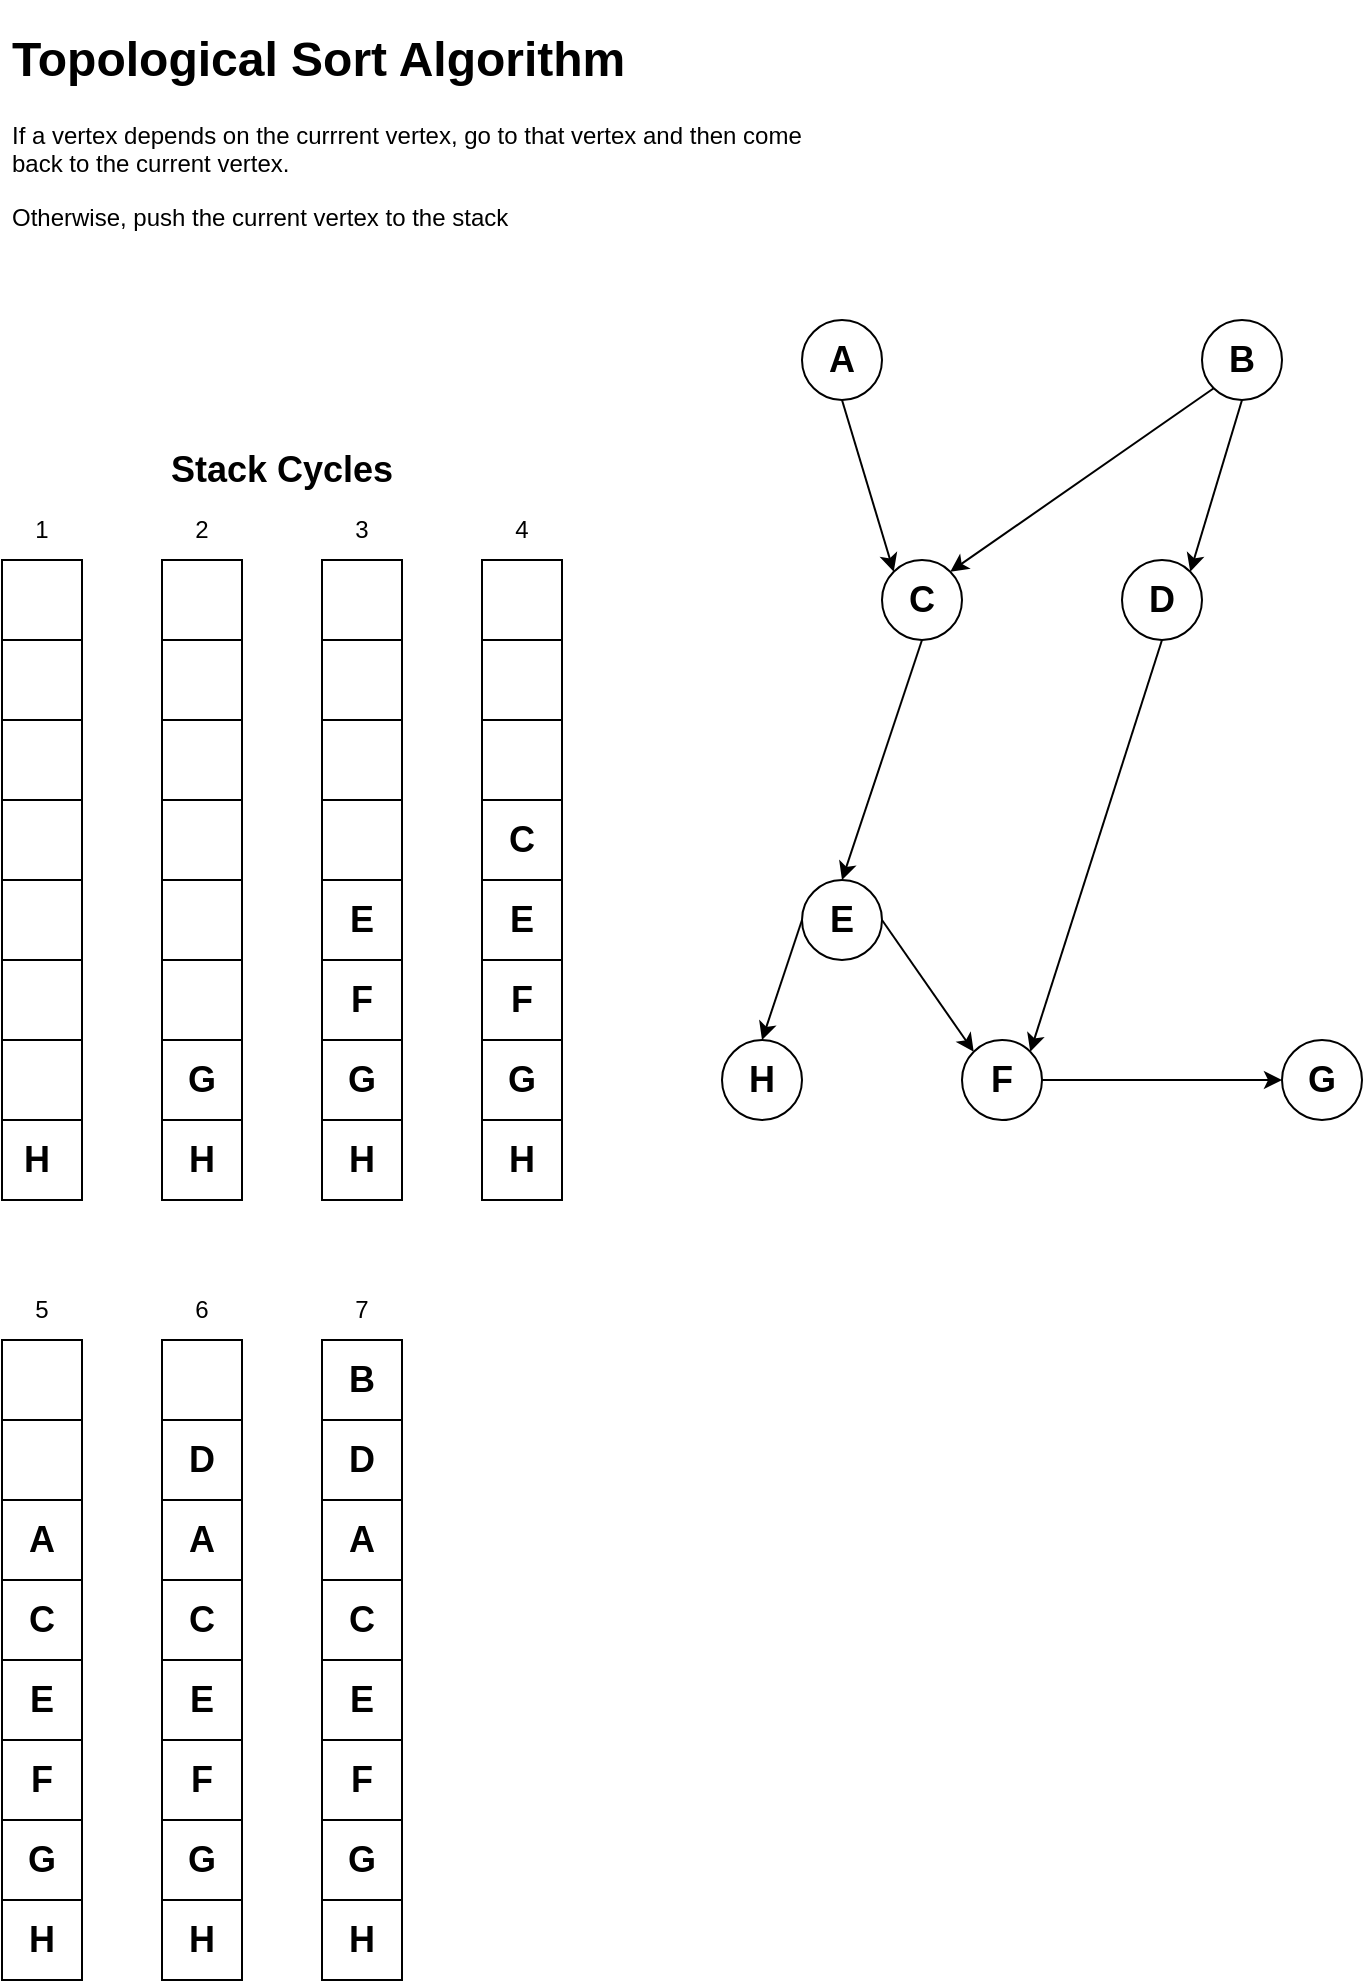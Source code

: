 <mxfile version="22.1.18" type="device">
  <diagram name="Page-1" id="7TTD3cpKinKYoJwU7Lcs">
    <mxGraphModel dx="1034" dy="1099" grid="1" gridSize="10" guides="1" tooltips="1" connect="1" arrows="1" fold="1" page="1" pageScale="1" pageWidth="850" pageHeight="1100" math="0" shadow="0">
      <root>
        <mxCell id="0" />
        <mxCell id="1" parent="0" />
        <mxCell id="F35jx74PrOIdeF3ReqpK-1" value="&lt;h1&gt;Topological Sort Algorithm&lt;/h1&gt;&lt;p&gt;If a vertex depends on the currrent vertex, go to that vertex and then come back to the current vertex.&lt;/p&gt;&lt;p&gt;Otherwise, push the current vertex to the stack&lt;/p&gt;" style="text;html=1;strokeColor=none;fillColor=none;spacing=5;spacingTop=-20;whiteSpace=wrap;overflow=hidden;rounded=0;" parent="1" vertex="1">
          <mxGeometry x="40" y="50" width="410" height="120" as="geometry" />
        </mxCell>
        <mxCell id="F35jx74PrOIdeF3ReqpK-14" style="rounded=0;orthogonalLoop=1;jettySize=auto;html=1;exitX=0.5;exitY=1;exitDx=0;exitDy=0;entryX=1;entryY=0;entryDx=0;entryDy=0;" parent="1" source="F35jx74PrOIdeF3ReqpK-2" target="F35jx74PrOIdeF3ReqpK-11" edge="1">
          <mxGeometry relative="1" as="geometry" />
        </mxCell>
        <mxCell id="F35jx74PrOIdeF3ReqpK-15" style="rounded=0;orthogonalLoop=1;jettySize=auto;html=1;exitX=0;exitY=1;exitDx=0;exitDy=0;entryX=1;entryY=0;entryDx=0;entryDy=0;" parent="1" source="F35jx74PrOIdeF3ReqpK-2" target="F35jx74PrOIdeF3ReqpK-5" edge="1">
          <mxGeometry relative="1" as="geometry" />
        </mxCell>
        <mxCell id="F35jx74PrOIdeF3ReqpK-2" value="&lt;font style=&quot;font-size: 18px;&quot;&gt;&lt;b&gt;B&lt;/b&gt;&lt;/font&gt;" style="ellipse;whiteSpace=wrap;html=1;aspect=fixed;" parent="1" vertex="1">
          <mxGeometry x="640" y="200" width="40" height="40" as="geometry" />
        </mxCell>
        <mxCell id="F35jx74PrOIdeF3ReqpK-16" style="rounded=0;orthogonalLoop=1;jettySize=auto;html=1;exitX=0.5;exitY=1;exitDx=0;exitDy=0;entryX=0.5;entryY=0;entryDx=0;entryDy=0;" parent="1" source="F35jx74PrOIdeF3ReqpK-5" target="F35jx74PrOIdeF3ReqpK-10" edge="1">
          <mxGeometry relative="1" as="geometry" />
        </mxCell>
        <mxCell id="F35jx74PrOIdeF3ReqpK-5" value="&lt;font style=&quot;font-size: 18px;&quot;&gt;&lt;b&gt;C&lt;/b&gt;&lt;/font&gt;" style="ellipse;whiteSpace=wrap;html=1;aspect=fixed;" parent="1" vertex="1">
          <mxGeometry x="480" y="320" width="40" height="40" as="geometry" />
        </mxCell>
        <mxCell id="F35jx74PrOIdeF3ReqpK-6" value="&lt;font style=&quot;font-size: 18px;&quot;&gt;&lt;b&gt;H&lt;/b&gt;&lt;/font&gt;" style="ellipse;whiteSpace=wrap;html=1;aspect=fixed;" parent="1" vertex="1">
          <mxGeometry x="400" y="560" width="40" height="40" as="geometry" />
        </mxCell>
        <mxCell id="F35jx74PrOIdeF3ReqpK-8" value="&lt;font style=&quot;font-size: 18px;&quot;&gt;&lt;b&gt;G&lt;/b&gt;&lt;/font&gt;" style="ellipse;whiteSpace=wrap;html=1;aspect=fixed;" parent="1" vertex="1">
          <mxGeometry x="680" y="560" width="40" height="40" as="geometry" />
        </mxCell>
        <mxCell id="F35jx74PrOIdeF3ReqpK-13" style="rounded=0;orthogonalLoop=1;jettySize=auto;html=1;exitX=0.5;exitY=1;exitDx=0;exitDy=0;entryX=0;entryY=0;entryDx=0;entryDy=0;" parent="1" source="F35jx74PrOIdeF3ReqpK-9" target="F35jx74PrOIdeF3ReqpK-5" edge="1">
          <mxGeometry relative="1" as="geometry" />
        </mxCell>
        <mxCell id="F35jx74PrOIdeF3ReqpK-9" value="&lt;font style=&quot;font-size: 18px;&quot;&gt;&lt;b&gt;A&lt;/b&gt;&lt;/font&gt;" style="ellipse;whiteSpace=wrap;html=1;aspect=fixed;" parent="1" vertex="1">
          <mxGeometry x="440" y="200" width="40" height="40" as="geometry" />
        </mxCell>
        <mxCell id="F35jx74PrOIdeF3ReqpK-21" style="rounded=0;orthogonalLoop=1;jettySize=auto;html=1;exitX=1;exitY=0.5;exitDx=0;exitDy=0;entryX=0;entryY=0;entryDx=0;entryDy=0;" parent="1" source="F35jx74PrOIdeF3ReqpK-10" target="F35jx74PrOIdeF3ReqpK-12" edge="1">
          <mxGeometry relative="1" as="geometry" />
        </mxCell>
        <mxCell id="F35jx74PrOIdeF3ReqpK-23" style="rounded=0;orthogonalLoop=1;jettySize=auto;html=1;exitX=0;exitY=0.5;exitDx=0;exitDy=0;entryX=0.5;entryY=0;entryDx=0;entryDy=0;" parent="1" source="F35jx74PrOIdeF3ReqpK-10" target="F35jx74PrOIdeF3ReqpK-6" edge="1">
          <mxGeometry relative="1" as="geometry" />
        </mxCell>
        <mxCell id="F35jx74PrOIdeF3ReqpK-10" value="&lt;font style=&quot;font-size: 18px;&quot;&gt;&lt;b&gt;E&lt;/b&gt;&lt;/font&gt;" style="ellipse;whiteSpace=wrap;html=1;aspect=fixed;" parent="1" vertex="1">
          <mxGeometry x="440" y="480" width="40" height="40" as="geometry" />
        </mxCell>
        <mxCell id="F35jx74PrOIdeF3ReqpK-19" style="rounded=0;orthogonalLoop=1;jettySize=auto;html=1;exitX=0.5;exitY=1;exitDx=0;exitDy=0;entryX=1;entryY=0;entryDx=0;entryDy=0;" parent="1" source="F35jx74PrOIdeF3ReqpK-11" target="F35jx74PrOIdeF3ReqpK-12" edge="1">
          <mxGeometry relative="1" as="geometry" />
        </mxCell>
        <mxCell id="F35jx74PrOIdeF3ReqpK-11" value="&lt;font style=&quot;font-size: 18px;&quot;&gt;&lt;b&gt;D&lt;/b&gt;&lt;/font&gt;" style="ellipse;whiteSpace=wrap;html=1;aspect=fixed;" parent="1" vertex="1">
          <mxGeometry x="600" y="320" width="40" height="40" as="geometry" />
        </mxCell>
        <mxCell id="F35jx74PrOIdeF3ReqpK-20" style="rounded=0;orthogonalLoop=1;jettySize=auto;html=1;exitX=1;exitY=0.5;exitDx=0;exitDy=0;entryX=0;entryY=0.5;entryDx=0;entryDy=0;" parent="1" source="F35jx74PrOIdeF3ReqpK-12" target="F35jx74PrOIdeF3ReqpK-8" edge="1">
          <mxGeometry relative="1" as="geometry" />
        </mxCell>
        <mxCell id="F35jx74PrOIdeF3ReqpK-12" value="&lt;font style=&quot;font-size: 18px;&quot;&gt;&lt;b&gt;F&lt;/b&gt;&lt;/font&gt;" style="ellipse;whiteSpace=wrap;html=1;aspect=fixed;" parent="1" vertex="1">
          <mxGeometry x="520" y="560" width="40" height="40" as="geometry" />
        </mxCell>
        <mxCell id="F35jx74PrOIdeF3ReqpK-26" value="&lt;span style=&quot;font-size: 18px;&quot;&gt;&lt;b&gt;&amp;nbsp;&lt;/b&gt;&lt;/span&gt;" style="whiteSpace=wrap;html=1;aspect=fixed;" parent="1" vertex="1">
          <mxGeometry x="40" y="320" width="40" height="40" as="geometry" />
        </mxCell>
        <mxCell id="F35jx74PrOIdeF3ReqpK-27" value="&lt;span style=&quot;font-size: 18px;&quot;&gt;&lt;b&gt;&amp;nbsp;&lt;/b&gt;&lt;/span&gt;" style="whiteSpace=wrap;html=1;aspect=fixed;" parent="1" vertex="1">
          <mxGeometry x="40" y="360" width="40" height="40" as="geometry" />
        </mxCell>
        <mxCell id="F35jx74PrOIdeF3ReqpK-28" value="&lt;span style=&quot;font-size: 18px;&quot;&gt;&lt;b&gt;&amp;nbsp;&lt;/b&gt;&lt;/span&gt;" style="whiteSpace=wrap;html=1;aspect=fixed;" parent="1" vertex="1">
          <mxGeometry x="40" y="400" width="40" height="40" as="geometry" />
        </mxCell>
        <mxCell id="F35jx74PrOIdeF3ReqpK-29" value="&lt;span style=&quot;font-size: 18px;&quot;&gt;&lt;b&gt;&amp;nbsp;&lt;/b&gt;&lt;/span&gt;" style="whiteSpace=wrap;html=1;aspect=fixed;" parent="1" vertex="1">
          <mxGeometry x="40" y="440" width="40" height="40" as="geometry" />
        </mxCell>
        <mxCell id="F35jx74PrOIdeF3ReqpK-30" value="&lt;span style=&quot;font-size: 18px;&quot;&gt;&lt;b&gt;&amp;nbsp;&lt;/b&gt;&lt;/span&gt;" style="whiteSpace=wrap;html=1;aspect=fixed;" parent="1" vertex="1">
          <mxGeometry x="40" y="480" width="40" height="40" as="geometry" />
        </mxCell>
        <mxCell id="F35jx74PrOIdeF3ReqpK-31" value="&lt;span style=&quot;font-size: 18px;&quot;&gt;&lt;b&gt;&amp;nbsp;&lt;/b&gt;&lt;/span&gt;" style="whiteSpace=wrap;html=1;aspect=fixed;" parent="1" vertex="1">
          <mxGeometry x="40" y="520" width="40" height="40" as="geometry" />
        </mxCell>
        <mxCell id="F35jx74PrOIdeF3ReqpK-32" value="&lt;span style=&quot;font-size: 18px;&quot;&gt;&lt;b&gt;&amp;nbsp;&lt;/b&gt;&lt;/span&gt;" style="whiteSpace=wrap;html=1;aspect=fixed;" parent="1" vertex="1">
          <mxGeometry x="40" y="560" width="40" height="40" as="geometry" />
        </mxCell>
        <mxCell id="F35jx74PrOIdeF3ReqpK-33" value="&lt;span style=&quot;font-size: 18px;&quot;&gt;&lt;b&gt;H&amp;nbsp;&lt;/b&gt;&lt;/span&gt;" style="whiteSpace=wrap;html=1;aspect=fixed;" parent="1" vertex="1">
          <mxGeometry x="40" y="600" width="40" height="40" as="geometry" />
        </mxCell>
        <mxCell id="F35jx74PrOIdeF3ReqpK-36" value="&lt;span style=&quot;font-size: 18px;&quot;&gt;&lt;b&gt;&amp;nbsp;&lt;/b&gt;&lt;/span&gt;" style="whiteSpace=wrap;html=1;aspect=fixed;" parent="1" vertex="1">
          <mxGeometry x="120" y="320" width="40" height="40" as="geometry" />
        </mxCell>
        <mxCell id="F35jx74PrOIdeF3ReqpK-37" value="&lt;span style=&quot;font-size: 18px;&quot;&gt;&lt;b&gt;&amp;nbsp;&lt;/b&gt;&lt;/span&gt;" style="whiteSpace=wrap;html=1;aspect=fixed;" parent="1" vertex="1">
          <mxGeometry x="120" y="360" width="40" height="40" as="geometry" />
        </mxCell>
        <mxCell id="F35jx74PrOIdeF3ReqpK-38" value="&lt;span style=&quot;font-size: 18px;&quot;&gt;&lt;b&gt;&amp;nbsp;&lt;/b&gt;&lt;/span&gt;" style="whiteSpace=wrap;html=1;aspect=fixed;" parent="1" vertex="1">
          <mxGeometry x="120" y="400" width="40" height="40" as="geometry" />
        </mxCell>
        <mxCell id="F35jx74PrOIdeF3ReqpK-39" value="&lt;span style=&quot;font-size: 18px;&quot;&gt;&lt;b&gt;&amp;nbsp;&lt;/b&gt;&lt;/span&gt;" style="whiteSpace=wrap;html=1;aspect=fixed;" parent="1" vertex="1">
          <mxGeometry x="120" y="440" width="40" height="40" as="geometry" />
        </mxCell>
        <mxCell id="F35jx74PrOIdeF3ReqpK-40" value="&lt;span style=&quot;font-size: 18px;&quot;&gt;&lt;b&gt;&amp;nbsp;&lt;/b&gt;&lt;/span&gt;" style="whiteSpace=wrap;html=1;aspect=fixed;" parent="1" vertex="1">
          <mxGeometry x="120" y="480" width="40" height="40" as="geometry" />
        </mxCell>
        <mxCell id="F35jx74PrOIdeF3ReqpK-41" value="&lt;span style=&quot;font-size: 18px;&quot;&gt;&lt;b&gt;&amp;nbsp;&lt;/b&gt;&lt;/span&gt;" style="whiteSpace=wrap;html=1;aspect=fixed;" parent="1" vertex="1">
          <mxGeometry x="120" y="520" width="40" height="40" as="geometry" />
        </mxCell>
        <mxCell id="F35jx74PrOIdeF3ReqpK-42" value="&lt;span style=&quot;font-size: 18px;&quot;&gt;&lt;b&gt;G&lt;/b&gt;&lt;/span&gt;" style="whiteSpace=wrap;html=1;aspect=fixed;" parent="1" vertex="1">
          <mxGeometry x="120" y="560" width="40" height="40" as="geometry" />
        </mxCell>
        <mxCell id="F35jx74PrOIdeF3ReqpK-43" value="&lt;span style=&quot;font-size: 18px;&quot;&gt;&lt;b&gt;H&lt;/b&gt;&lt;/span&gt;" style="whiteSpace=wrap;html=1;aspect=fixed;" parent="1" vertex="1">
          <mxGeometry x="120" y="600" width="40" height="40" as="geometry" />
        </mxCell>
        <mxCell id="F35jx74PrOIdeF3ReqpK-46" value="&lt;span style=&quot;font-size: 18px;&quot;&gt;&lt;b&gt;&amp;nbsp;&lt;/b&gt;&lt;/span&gt;" style="whiteSpace=wrap;html=1;aspect=fixed;" parent="1" vertex="1">
          <mxGeometry x="200" y="320" width="40" height="40" as="geometry" />
        </mxCell>
        <mxCell id="F35jx74PrOIdeF3ReqpK-47" value="&lt;span style=&quot;font-size: 18px;&quot;&gt;&lt;b&gt;&amp;nbsp;&lt;/b&gt;&lt;/span&gt;" style="whiteSpace=wrap;html=1;aspect=fixed;" parent="1" vertex="1">
          <mxGeometry x="200" y="360" width="40" height="40" as="geometry" />
        </mxCell>
        <mxCell id="F35jx74PrOIdeF3ReqpK-48" value="&lt;span style=&quot;font-size: 18px;&quot;&gt;&lt;b&gt;&amp;nbsp;&lt;/b&gt;&lt;/span&gt;" style="whiteSpace=wrap;html=1;aspect=fixed;" parent="1" vertex="1">
          <mxGeometry x="200" y="400" width="40" height="40" as="geometry" />
        </mxCell>
        <mxCell id="F35jx74PrOIdeF3ReqpK-49" value="&lt;span style=&quot;font-size: 18px;&quot;&gt;&lt;b&gt;&amp;nbsp;&lt;/b&gt;&lt;/span&gt;" style="whiteSpace=wrap;html=1;aspect=fixed;" parent="1" vertex="1">
          <mxGeometry x="200" y="440" width="40" height="40" as="geometry" />
        </mxCell>
        <mxCell id="F35jx74PrOIdeF3ReqpK-50" value="&lt;span style=&quot;font-size: 18px;&quot;&gt;&lt;b&gt;E&lt;/b&gt;&lt;/span&gt;" style="whiteSpace=wrap;html=1;aspect=fixed;" parent="1" vertex="1">
          <mxGeometry x="200" y="480" width="40" height="40" as="geometry" />
        </mxCell>
        <mxCell id="F35jx74PrOIdeF3ReqpK-51" value="&lt;span style=&quot;font-size: 18px;&quot;&gt;&lt;b&gt;F&lt;/b&gt;&lt;/span&gt;" style="whiteSpace=wrap;html=1;aspect=fixed;" parent="1" vertex="1">
          <mxGeometry x="200" y="520" width="40" height="40" as="geometry" />
        </mxCell>
        <mxCell id="F35jx74PrOIdeF3ReqpK-52" value="&lt;span style=&quot;font-size: 18px;&quot;&gt;&lt;b&gt;G&lt;/b&gt;&lt;/span&gt;" style="whiteSpace=wrap;html=1;aspect=fixed;" parent="1" vertex="1">
          <mxGeometry x="200" y="560" width="40" height="40" as="geometry" />
        </mxCell>
        <mxCell id="F35jx74PrOIdeF3ReqpK-53" value="&lt;span style=&quot;font-size: 18px;&quot;&gt;&lt;b&gt;H&lt;/b&gt;&lt;/span&gt;" style="whiteSpace=wrap;html=1;aspect=fixed;" parent="1" vertex="1">
          <mxGeometry x="200" y="600" width="40" height="40" as="geometry" />
        </mxCell>
        <mxCell id="F35jx74PrOIdeF3ReqpK-56" value="&lt;span style=&quot;font-size: 18px;&quot;&gt;&lt;b&gt;&amp;nbsp;&lt;/b&gt;&lt;/span&gt;" style="whiteSpace=wrap;html=1;aspect=fixed;" parent="1" vertex="1">
          <mxGeometry x="280" y="320" width="40" height="40" as="geometry" />
        </mxCell>
        <mxCell id="F35jx74PrOIdeF3ReqpK-57" value="&lt;span style=&quot;font-size: 18px;&quot;&gt;&lt;b&gt;&amp;nbsp;&lt;/b&gt;&lt;/span&gt;" style="whiteSpace=wrap;html=1;aspect=fixed;" parent="1" vertex="1">
          <mxGeometry x="280" y="360" width="40" height="40" as="geometry" />
        </mxCell>
        <mxCell id="F35jx74PrOIdeF3ReqpK-58" value="&lt;span style=&quot;font-size: 18px;&quot;&gt;&lt;b&gt;&amp;nbsp;&lt;/b&gt;&lt;/span&gt;" style="whiteSpace=wrap;html=1;aspect=fixed;" parent="1" vertex="1">
          <mxGeometry x="280" y="400" width="40" height="40" as="geometry" />
        </mxCell>
        <mxCell id="F35jx74PrOIdeF3ReqpK-59" value="&lt;span style=&quot;font-size: 18px;&quot;&gt;&lt;b&gt;C&lt;/b&gt;&lt;/span&gt;" style="whiteSpace=wrap;html=1;aspect=fixed;" parent="1" vertex="1">
          <mxGeometry x="280" y="440" width="40" height="40" as="geometry" />
        </mxCell>
        <mxCell id="F35jx74PrOIdeF3ReqpK-60" value="&lt;span style=&quot;font-size: 18px;&quot;&gt;&lt;b&gt;E&lt;/b&gt;&lt;/span&gt;" style="whiteSpace=wrap;html=1;aspect=fixed;" parent="1" vertex="1">
          <mxGeometry x="280" y="480" width="40" height="40" as="geometry" />
        </mxCell>
        <mxCell id="F35jx74PrOIdeF3ReqpK-61" value="&lt;span style=&quot;font-size: 18px;&quot;&gt;&lt;b&gt;F&lt;/b&gt;&lt;/span&gt;" style="whiteSpace=wrap;html=1;aspect=fixed;" parent="1" vertex="1">
          <mxGeometry x="280" y="520" width="40" height="40" as="geometry" />
        </mxCell>
        <mxCell id="F35jx74PrOIdeF3ReqpK-62" value="&lt;span style=&quot;font-size: 18px;&quot;&gt;&lt;b&gt;G&lt;/b&gt;&lt;/span&gt;" style="whiteSpace=wrap;html=1;aspect=fixed;" parent="1" vertex="1">
          <mxGeometry x="280" y="560" width="40" height="40" as="geometry" />
        </mxCell>
        <mxCell id="F35jx74PrOIdeF3ReqpK-63" value="&lt;span style=&quot;font-size: 18px;&quot;&gt;&lt;b&gt;H&lt;/b&gt;&lt;/span&gt;" style="whiteSpace=wrap;html=1;aspect=fixed;" parent="1" vertex="1">
          <mxGeometry x="280" y="600" width="40" height="40" as="geometry" />
        </mxCell>
        <mxCell id="F35jx74PrOIdeF3ReqpK-66" value="&lt;span style=&quot;font-size: 18px;&quot;&gt;&lt;b&gt;B&lt;/b&gt;&lt;/span&gt;" style="whiteSpace=wrap;html=1;aspect=fixed;" parent="1" vertex="1">
          <mxGeometry x="200" y="710" width="40" height="40" as="geometry" />
        </mxCell>
        <mxCell id="F35jx74PrOIdeF3ReqpK-67" value="&lt;span style=&quot;font-size: 18px;&quot;&gt;&lt;b&gt;D&lt;/b&gt;&lt;/span&gt;" style="whiteSpace=wrap;html=1;aspect=fixed;" parent="1" vertex="1">
          <mxGeometry x="200" y="750" width="40" height="40" as="geometry" />
        </mxCell>
        <mxCell id="F35jx74PrOIdeF3ReqpK-68" value="&lt;span style=&quot;font-size: 18px;&quot;&gt;&lt;b&gt;A&lt;/b&gt;&lt;/span&gt;" style="whiteSpace=wrap;html=1;aspect=fixed;" parent="1" vertex="1">
          <mxGeometry x="200" y="790" width="40" height="40" as="geometry" />
        </mxCell>
        <mxCell id="F35jx74PrOIdeF3ReqpK-69" value="&lt;span style=&quot;font-size: 18px;&quot;&gt;&lt;b&gt;C&lt;/b&gt;&lt;/span&gt;" style="whiteSpace=wrap;html=1;aspect=fixed;" parent="1" vertex="1">
          <mxGeometry x="200" y="830" width="40" height="40" as="geometry" />
        </mxCell>
        <mxCell id="F35jx74PrOIdeF3ReqpK-70" value="&lt;span style=&quot;font-size: 18px;&quot;&gt;&lt;b&gt;E&lt;/b&gt;&lt;/span&gt;" style="whiteSpace=wrap;html=1;aspect=fixed;" parent="1" vertex="1">
          <mxGeometry x="200" y="870" width="40" height="40" as="geometry" />
        </mxCell>
        <mxCell id="F35jx74PrOIdeF3ReqpK-71" value="&lt;span style=&quot;font-size: 18px;&quot;&gt;&lt;b&gt;F&lt;/b&gt;&lt;/span&gt;" style="whiteSpace=wrap;html=1;aspect=fixed;" parent="1" vertex="1">
          <mxGeometry x="200" y="910" width="40" height="40" as="geometry" />
        </mxCell>
        <mxCell id="F35jx74PrOIdeF3ReqpK-72" value="&lt;span style=&quot;font-size: 18px;&quot;&gt;&lt;b&gt;G&lt;/b&gt;&lt;/span&gt;" style="whiteSpace=wrap;html=1;aspect=fixed;" parent="1" vertex="1">
          <mxGeometry x="200" y="950" width="40" height="40" as="geometry" />
        </mxCell>
        <mxCell id="F35jx74PrOIdeF3ReqpK-73" value="&lt;span style=&quot;font-size: 18px;&quot;&gt;&lt;b&gt;H&lt;/b&gt;&lt;/span&gt;" style="whiteSpace=wrap;html=1;aspect=fixed;" parent="1" vertex="1">
          <mxGeometry x="200" y="990" width="40" height="40" as="geometry" />
        </mxCell>
        <mxCell id="F35jx74PrOIdeF3ReqpK-76" value="&lt;span style=&quot;font-size: 18px;&quot;&gt;&lt;b&gt;&amp;nbsp;&lt;/b&gt;&lt;/span&gt;" style="whiteSpace=wrap;html=1;aspect=fixed;" parent="1" vertex="1">
          <mxGeometry x="120" y="710" width="40" height="40" as="geometry" />
        </mxCell>
        <mxCell id="F35jx74PrOIdeF3ReqpK-77" value="&lt;span style=&quot;font-size: 18px;&quot;&gt;&lt;b&gt;D&lt;/b&gt;&lt;/span&gt;" style="whiteSpace=wrap;html=1;aspect=fixed;" parent="1" vertex="1">
          <mxGeometry x="120" y="750" width="40" height="40" as="geometry" />
        </mxCell>
        <mxCell id="F35jx74PrOIdeF3ReqpK-78" value="&lt;span style=&quot;font-size: 18px;&quot;&gt;&lt;b&gt;A&lt;/b&gt;&lt;/span&gt;" style="whiteSpace=wrap;html=1;aspect=fixed;" parent="1" vertex="1">
          <mxGeometry x="120" y="790" width="40" height="40" as="geometry" />
        </mxCell>
        <mxCell id="F35jx74PrOIdeF3ReqpK-79" value="&lt;span style=&quot;font-size: 18px;&quot;&gt;&lt;b&gt;C&lt;/b&gt;&lt;/span&gt;" style="whiteSpace=wrap;html=1;aspect=fixed;" parent="1" vertex="1">
          <mxGeometry x="120" y="830" width="40" height="40" as="geometry" />
        </mxCell>
        <mxCell id="F35jx74PrOIdeF3ReqpK-80" value="&lt;span style=&quot;font-size: 18px;&quot;&gt;&lt;b&gt;E&lt;/b&gt;&lt;/span&gt;" style="whiteSpace=wrap;html=1;aspect=fixed;" parent="1" vertex="1">
          <mxGeometry x="120" y="870" width="40" height="40" as="geometry" />
        </mxCell>
        <mxCell id="F35jx74PrOIdeF3ReqpK-81" value="&lt;span style=&quot;font-size: 18px;&quot;&gt;&lt;b&gt;F&lt;/b&gt;&lt;/span&gt;" style="whiteSpace=wrap;html=1;aspect=fixed;" parent="1" vertex="1">
          <mxGeometry x="120" y="910" width="40" height="40" as="geometry" />
        </mxCell>
        <mxCell id="F35jx74PrOIdeF3ReqpK-82" value="&lt;span style=&quot;font-size: 18px;&quot;&gt;&lt;b&gt;G&lt;/b&gt;&lt;/span&gt;" style="whiteSpace=wrap;html=1;aspect=fixed;" parent="1" vertex="1">
          <mxGeometry x="120" y="950" width="40" height="40" as="geometry" />
        </mxCell>
        <mxCell id="F35jx74PrOIdeF3ReqpK-83" value="&lt;span style=&quot;font-size: 18px;&quot;&gt;&lt;b&gt;H&lt;/b&gt;&lt;/span&gt;" style="whiteSpace=wrap;html=1;aspect=fixed;" parent="1" vertex="1">
          <mxGeometry x="120" y="990" width="40" height="40" as="geometry" />
        </mxCell>
        <mxCell id="F35jx74PrOIdeF3ReqpK-86" value="&lt;span style=&quot;font-size: 18px;&quot;&gt;&lt;b&gt;&amp;nbsp;&lt;/b&gt;&lt;/span&gt;" style="whiteSpace=wrap;html=1;aspect=fixed;" parent="1" vertex="1">
          <mxGeometry x="40" y="710" width="40" height="40" as="geometry" />
        </mxCell>
        <mxCell id="F35jx74PrOIdeF3ReqpK-87" value="&lt;span style=&quot;font-size: 18px;&quot;&gt;&lt;b&gt;&amp;nbsp;&lt;/b&gt;&lt;/span&gt;" style="whiteSpace=wrap;html=1;aspect=fixed;" parent="1" vertex="1">
          <mxGeometry x="40" y="750" width="40" height="40" as="geometry" />
        </mxCell>
        <mxCell id="F35jx74PrOIdeF3ReqpK-88" value="&lt;span style=&quot;font-size: 18px;&quot;&gt;&lt;b&gt;A&lt;/b&gt;&lt;/span&gt;" style="whiteSpace=wrap;html=1;aspect=fixed;" parent="1" vertex="1">
          <mxGeometry x="40" y="790" width="40" height="40" as="geometry" />
        </mxCell>
        <mxCell id="F35jx74PrOIdeF3ReqpK-89" value="&lt;span style=&quot;font-size: 18px;&quot;&gt;&lt;b&gt;C&lt;/b&gt;&lt;/span&gt;" style="whiteSpace=wrap;html=1;aspect=fixed;" parent="1" vertex="1">
          <mxGeometry x="40" y="830" width="40" height="40" as="geometry" />
        </mxCell>
        <mxCell id="F35jx74PrOIdeF3ReqpK-90" value="&lt;span style=&quot;font-size: 18px;&quot;&gt;&lt;b&gt;E&lt;/b&gt;&lt;/span&gt;" style="whiteSpace=wrap;html=1;aspect=fixed;" parent="1" vertex="1">
          <mxGeometry x="40" y="870" width="40" height="40" as="geometry" />
        </mxCell>
        <mxCell id="F35jx74PrOIdeF3ReqpK-91" value="&lt;span style=&quot;font-size: 18px;&quot;&gt;&lt;b&gt;F&lt;/b&gt;&lt;/span&gt;" style="whiteSpace=wrap;html=1;aspect=fixed;" parent="1" vertex="1">
          <mxGeometry x="40" y="910" width="40" height="40" as="geometry" />
        </mxCell>
        <mxCell id="F35jx74PrOIdeF3ReqpK-92" value="&lt;span style=&quot;font-size: 18px;&quot;&gt;&lt;b&gt;G&lt;/b&gt;&lt;/span&gt;" style="whiteSpace=wrap;html=1;aspect=fixed;" parent="1" vertex="1">
          <mxGeometry x="40" y="950" width="40" height="40" as="geometry" />
        </mxCell>
        <mxCell id="F35jx74PrOIdeF3ReqpK-93" value="&lt;span style=&quot;font-size: 18px;&quot;&gt;&lt;b&gt;H&lt;/b&gt;&lt;/span&gt;" style="whiteSpace=wrap;html=1;aspect=fixed;" parent="1" vertex="1">
          <mxGeometry x="40" y="990" width="40" height="40" as="geometry" />
        </mxCell>
        <mxCell id="F35jx74PrOIdeF3ReqpK-104" value="&lt;b&gt;&lt;font style=&quot;font-size: 18px;&quot;&gt;Stack Cycles&lt;/font&gt;&lt;/b&gt;" style="text;html=1;strokeColor=none;fillColor=none;align=center;verticalAlign=middle;whiteSpace=wrap;rounded=0;" parent="1" vertex="1">
          <mxGeometry x="110" y="260" width="140" height="30" as="geometry" />
        </mxCell>
        <mxCell id="F35jx74PrOIdeF3ReqpK-105" value="1" style="text;html=1;strokeColor=none;fillColor=none;align=center;verticalAlign=middle;whiteSpace=wrap;rounded=0;" parent="1" vertex="1">
          <mxGeometry x="40" y="290" width="40" height="30" as="geometry" />
        </mxCell>
        <mxCell id="F35jx74PrOIdeF3ReqpK-106" value="3" style="text;html=1;strokeColor=none;fillColor=none;align=center;verticalAlign=middle;whiteSpace=wrap;rounded=0;" parent="1" vertex="1">
          <mxGeometry x="200" y="290" width="40" height="30" as="geometry" />
        </mxCell>
        <mxCell id="F35jx74PrOIdeF3ReqpK-108" value="2" style="text;html=1;strokeColor=none;fillColor=none;align=center;verticalAlign=middle;whiteSpace=wrap;rounded=0;" parent="1" vertex="1">
          <mxGeometry x="120" y="290" width="40" height="30" as="geometry" />
        </mxCell>
        <mxCell id="F35jx74PrOIdeF3ReqpK-109" value="4" style="text;html=1;strokeColor=none;fillColor=none;align=center;verticalAlign=middle;whiteSpace=wrap;rounded=0;" parent="1" vertex="1">
          <mxGeometry x="280" y="290" width="40" height="30" as="geometry" />
        </mxCell>
        <mxCell id="F35jx74PrOIdeF3ReqpK-111" value="5" style="text;html=1;strokeColor=none;fillColor=none;align=center;verticalAlign=middle;whiteSpace=wrap;rounded=0;" parent="1" vertex="1">
          <mxGeometry x="40" y="680" width="40" height="30" as="geometry" />
        </mxCell>
        <mxCell id="F35jx74PrOIdeF3ReqpK-112" value="6" style="text;html=1;strokeColor=none;fillColor=none;align=center;verticalAlign=middle;whiteSpace=wrap;rounded=0;" parent="1" vertex="1">
          <mxGeometry x="120" y="680" width="40" height="30" as="geometry" />
        </mxCell>
        <mxCell id="F35jx74PrOIdeF3ReqpK-113" value="7" style="text;html=1;strokeColor=none;fillColor=none;align=center;verticalAlign=middle;whiteSpace=wrap;rounded=0;" parent="1" vertex="1">
          <mxGeometry x="200" y="680" width="40" height="30" as="geometry" />
        </mxCell>
      </root>
    </mxGraphModel>
  </diagram>
</mxfile>
